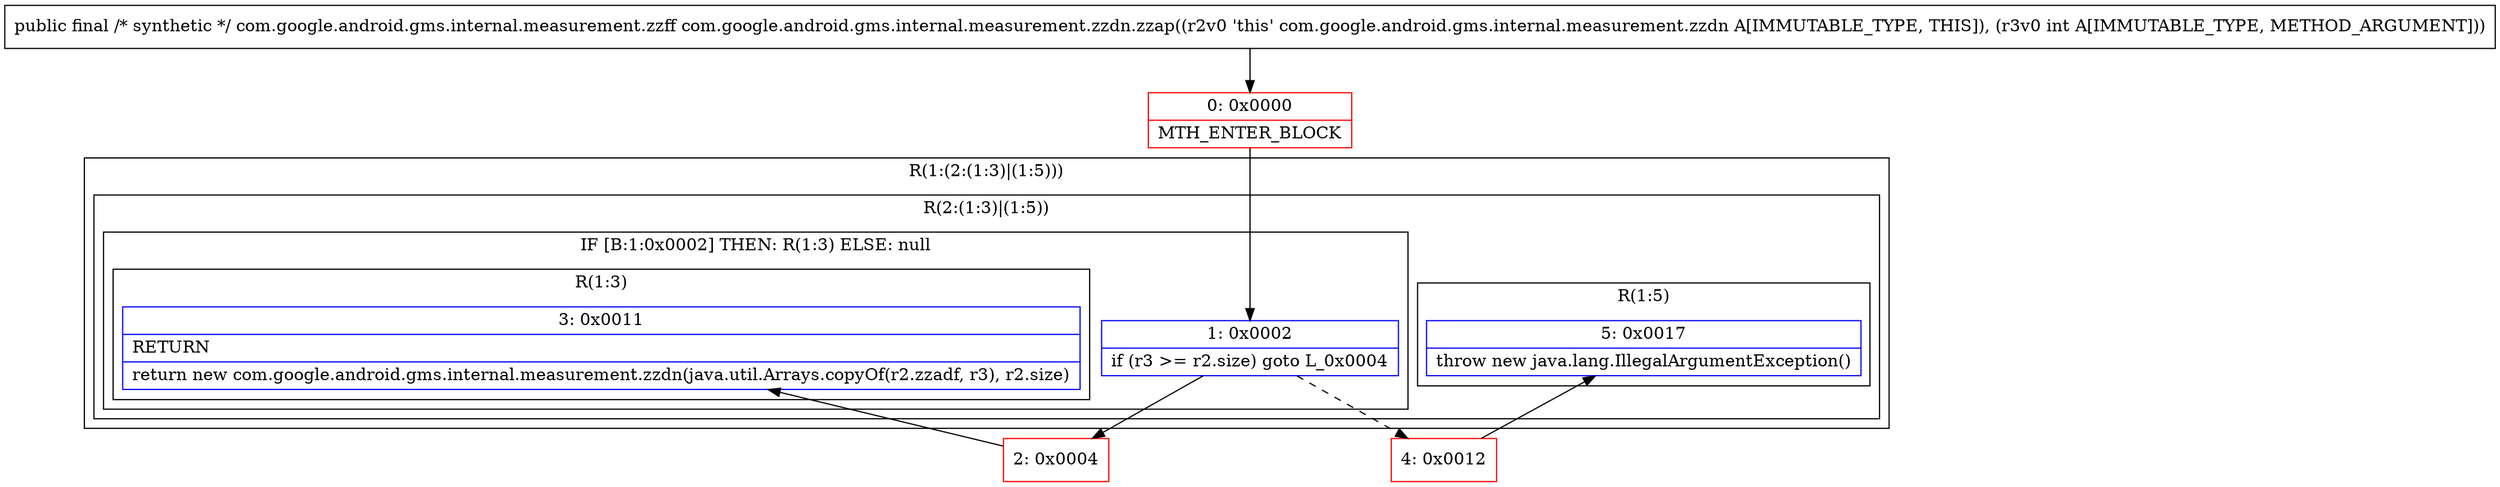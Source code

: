 digraph "CFG forcom.google.android.gms.internal.measurement.zzdn.zzap(I)Lcom\/google\/android\/gms\/internal\/measurement\/zzff;" {
subgraph cluster_Region_1490181234 {
label = "R(1:(2:(1:3)|(1:5)))";
node [shape=record,color=blue];
subgraph cluster_Region_624133031 {
label = "R(2:(1:3)|(1:5))";
node [shape=record,color=blue];
subgraph cluster_IfRegion_313528748 {
label = "IF [B:1:0x0002] THEN: R(1:3) ELSE: null";
node [shape=record,color=blue];
Node_1 [shape=record,label="{1\:\ 0x0002|if (r3 \>= r2.size) goto L_0x0004\l}"];
subgraph cluster_Region_770616167 {
label = "R(1:3)";
node [shape=record,color=blue];
Node_3 [shape=record,label="{3\:\ 0x0011|RETURN\l|return new com.google.android.gms.internal.measurement.zzdn(java.util.Arrays.copyOf(r2.zzadf, r3), r2.size)\l}"];
}
}
subgraph cluster_Region_1737839460 {
label = "R(1:5)";
node [shape=record,color=blue];
Node_5 [shape=record,label="{5\:\ 0x0017|throw new java.lang.IllegalArgumentException()\l}"];
}
}
}
Node_0 [shape=record,color=red,label="{0\:\ 0x0000|MTH_ENTER_BLOCK\l}"];
Node_2 [shape=record,color=red,label="{2\:\ 0x0004}"];
Node_4 [shape=record,color=red,label="{4\:\ 0x0012}"];
MethodNode[shape=record,label="{public final \/* synthetic *\/ com.google.android.gms.internal.measurement.zzff com.google.android.gms.internal.measurement.zzdn.zzap((r2v0 'this' com.google.android.gms.internal.measurement.zzdn A[IMMUTABLE_TYPE, THIS]), (r3v0 int A[IMMUTABLE_TYPE, METHOD_ARGUMENT])) }"];
MethodNode -> Node_0;
Node_1 -> Node_2;
Node_1 -> Node_4[style=dashed];
Node_0 -> Node_1;
Node_2 -> Node_3;
Node_4 -> Node_5;
}

